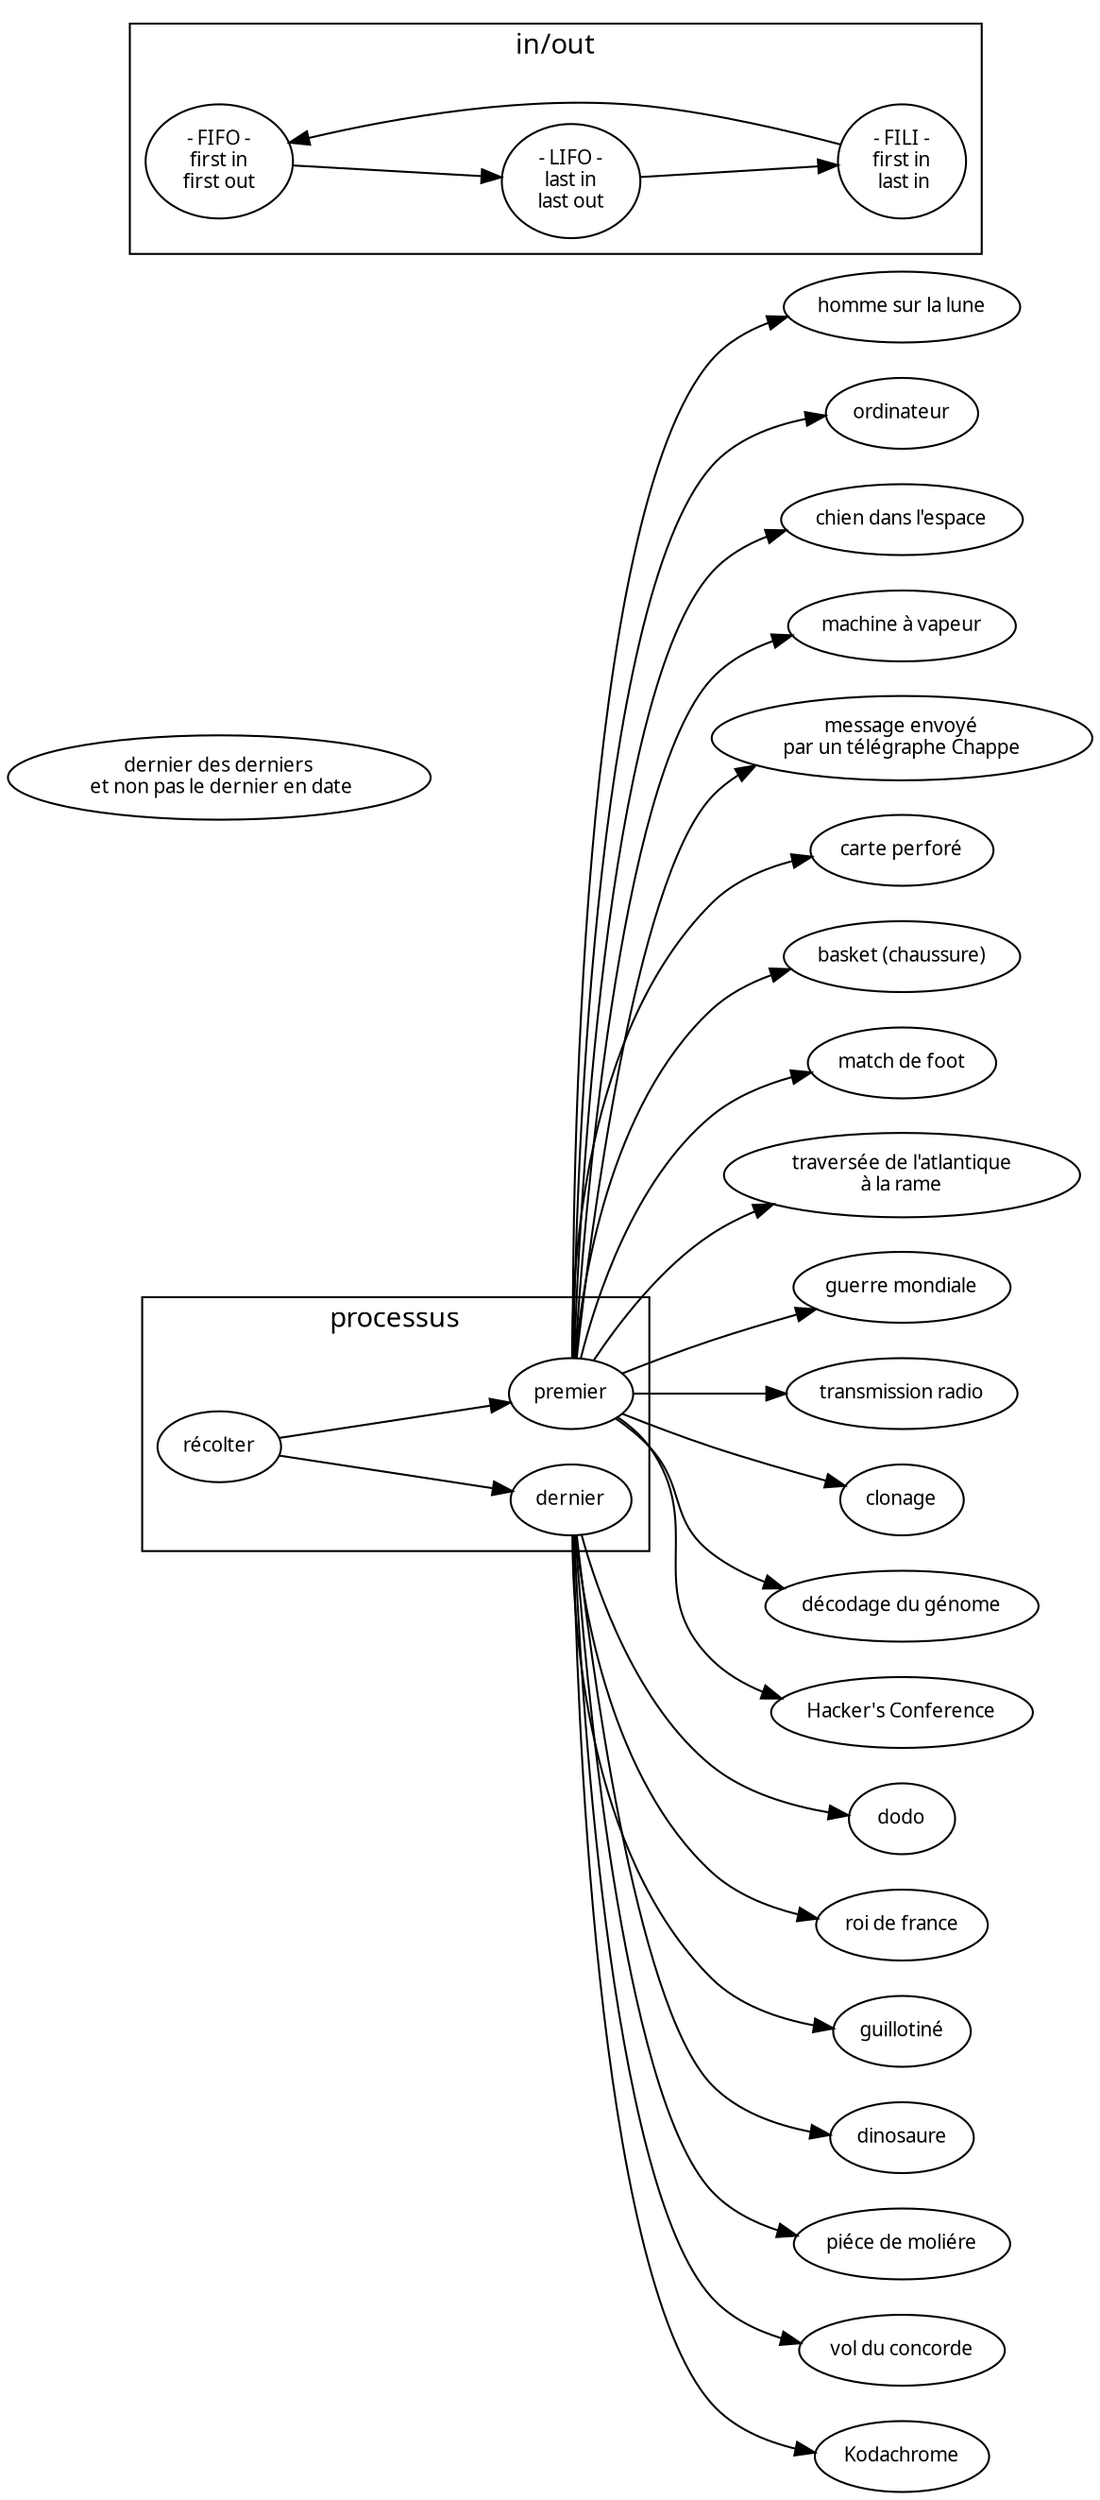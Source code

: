 digraph {

	layout= "dot"
	

	fontname="myriadpro"
	fontsize = 14
	rankdir="LR"
	
	
	node [fontname="myriadpro", fontsize = 10]
	edge [fontname="monaco", fontsize = 9]
	
	first [label="premier"]
	last [label="dernier"]
	
	"dernier des derniers\n et non pas le dernier en date" 

	first -> "homme sur la lune"
	first -> "ordinateur"
	first -> "chien dans l'espace"
	first -> "machine à vapeur"
	first -> "message envoyé\npar un télégraphe Chappe"
	first -> "carte perforé"
	first -> "basket (chaussure)"
	first -> "match de foot"
	first -> "traversée de l'atlantique\nà la rame"
	first -> "guerre mondiale"
	first -> "transmission radio"
	first -> "clonage"
	first -> "décodage du génome"
	first -> "Hacker's Conference"
	
	last -> dodo
	last -> "roi de france"
	last -> "guillotiné"
	last -> "dinosaure"
	last -> "piéce de moliére"
	last -> "vol du concorde"
	last -> "Kodachrome"

	subgraph cluster_FO{
	
		label="in/out"
		
		FIFO [label="- FIFO -\nfirst in\nfirst out"]
		LIFO [label="- LIFO -\nlast in\nlast out"]
		FILI [label="- FILI -\nfirst in\n last in"]

		FILI -> FIFO -> LIFO -> FILI
	}
	
	subgraph cluster_process {
		
		label="processus"
		
		get [label="récolter"]
		
		get -> {first, last}
	
	}
	
}